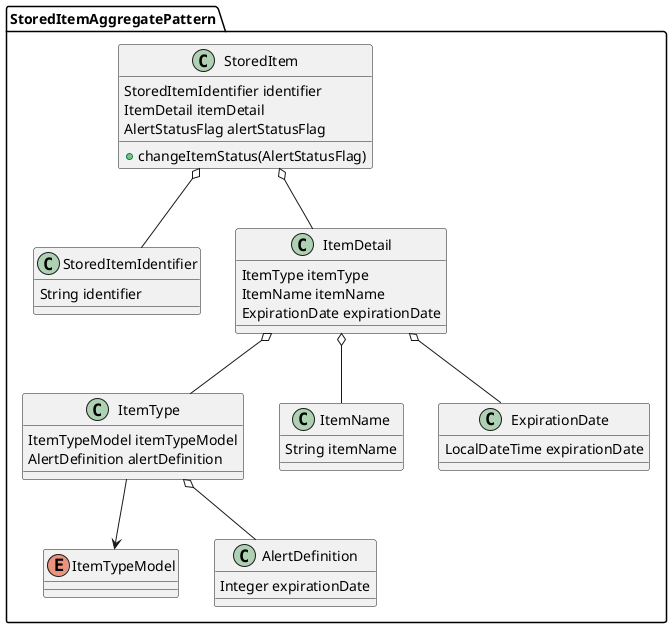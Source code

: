 @startuml
package StoredItemAggregatePattern {
  class StoredItem{
    StoredItemIdentifier identifier
    ItemDetail itemDetail
    AlertStatusFlag alertStatusFlag
    + changeItemStatus(AlertStatusFlag)
  }
  class StoredItemIdentifier {
    String identifier
  }
  class ItemDetail {
    ItemType itemType
    ItemName itemName
    ExpirationDate expirationDate
  }

  class ItemType {
    ItemTypeModel itemTypeModel
    AlertDefinition alertDefinition
  }
  enum ItemTypeModel {
  }

  class AlertDefinition {
    Integer expirationDate
  }
  class ItemName {
    String itemName
  }
  class ExpirationDate {
    LocalDateTime expirationDate
  }
}
StoredItem o-- StoredItemIdentifier
StoredItem o-- ItemDetail
ItemDetail o-- ItemName
ItemDetail o-- ItemType
ItemDetail o-- ExpirationDate
ItemType o-- AlertDefinition
ItemType --> ItemTypeModel

@enduml